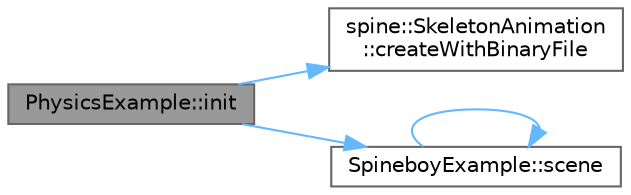 digraph "PhysicsExample::init"
{
 // LATEX_PDF_SIZE
  bgcolor="transparent";
  edge [fontname=Helvetica,fontsize=10,labelfontname=Helvetica,labelfontsize=10];
  node [fontname=Helvetica,fontsize=10,shape=box,height=0.2,width=0.4];
  rankdir="LR";
  Node1 [id="Node000001",label="PhysicsExample::init",height=0.2,width=0.4,color="gray40", fillcolor="grey60", style="filled", fontcolor="black",tooltip=" "];
  Node1 -> Node2 [id="edge1_Node000001_Node000002",color="steelblue1",style="solid",tooltip=" "];
  Node2 [id="Node000002",label="spine::SkeletonAnimation\l::createWithBinaryFile",height=0.2,width=0.4,color="grey40", fillcolor="white", style="filled",URL="$classspine_1_1_skeleton_animation.html#a4cbfae9674f0f31de5056d1891139512",tooltip=" "];
  Node1 -> Node3 [id="edge2_Node000001_Node000003",color="steelblue1",style="solid",tooltip=" "];
  Node3 [id="Node000003",label="SpineboyExample::scene",height=0.2,width=0.4,color="grey40", fillcolor="white", style="filled",URL="$class_spineboy_example.html#add603825657b58d0dc7ee304e5e57a8a",tooltip=" "];
  Node3 -> Node3 [id="edge3_Node000003_Node000003",color="steelblue1",style="solid",tooltip=" "];
}
